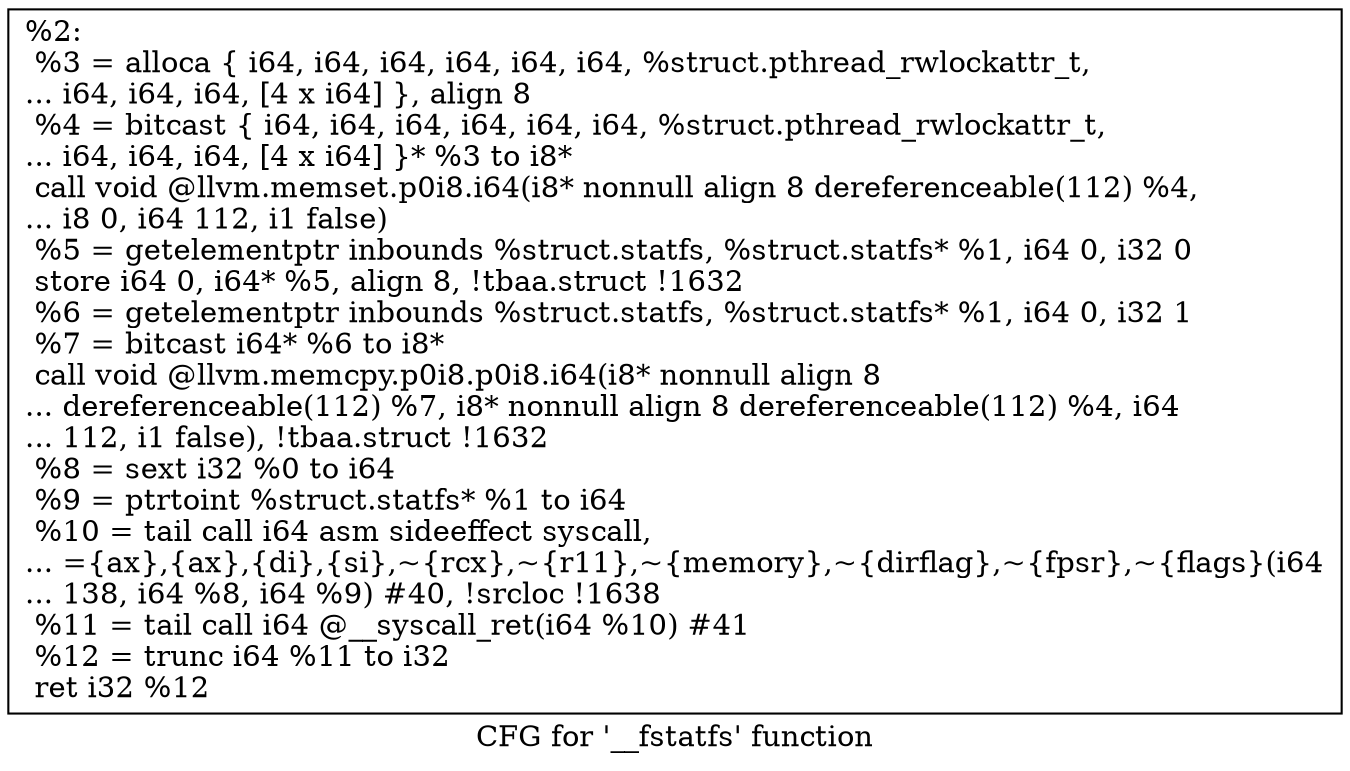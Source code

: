 digraph "CFG for '__fstatfs' function" {
	label="CFG for '__fstatfs' function";

	Node0x2023110 [shape=record,label="{%2:\l  %3 = alloca \{ i64, i64, i64, i64, i64, i64, %struct.pthread_rwlockattr_t,\l... i64, i64, i64, [4 x i64] \}, align 8\l  %4 = bitcast \{ i64, i64, i64, i64, i64, i64, %struct.pthread_rwlockattr_t,\l... i64, i64, i64, [4 x i64] \}* %3 to i8*\l  call void @llvm.memset.p0i8.i64(i8* nonnull align 8 dereferenceable(112) %4,\l... i8 0, i64 112, i1 false)\l  %5 = getelementptr inbounds %struct.statfs, %struct.statfs* %1, i64 0, i32 0\l  store i64 0, i64* %5, align 8, !tbaa.struct !1632\l  %6 = getelementptr inbounds %struct.statfs, %struct.statfs* %1, i64 0, i32 1\l  %7 = bitcast i64* %6 to i8*\l  call void @llvm.memcpy.p0i8.p0i8.i64(i8* nonnull align 8\l... dereferenceable(112) %7, i8* nonnull align 8 dereferenceable(112) %4, i64\l... 112, i1 false), !tbaa.struct !1632\l  %8 = sext i32 %0 to i64\l  %9 = ptrtoint %struct.statfs* %1 to i64\l  %10 = tail call i64 asm sideeffect syscall,\l... =\{ax\},\{ax\},\{di\},\{si\},~\{rcx\},~\{r11\},~\{memory\},~\{dirflag\},~\{fpsr\},~\{flags\}(i64\l... 138, i64 %8, i64 %9) #40, !srcloc !1638\l  %11 = tail call i64 @__syscall_ret(i64 %10) #41\l  %12 = trunc i64 %11 to i32\l  ret i32 %12\l}"];
}
